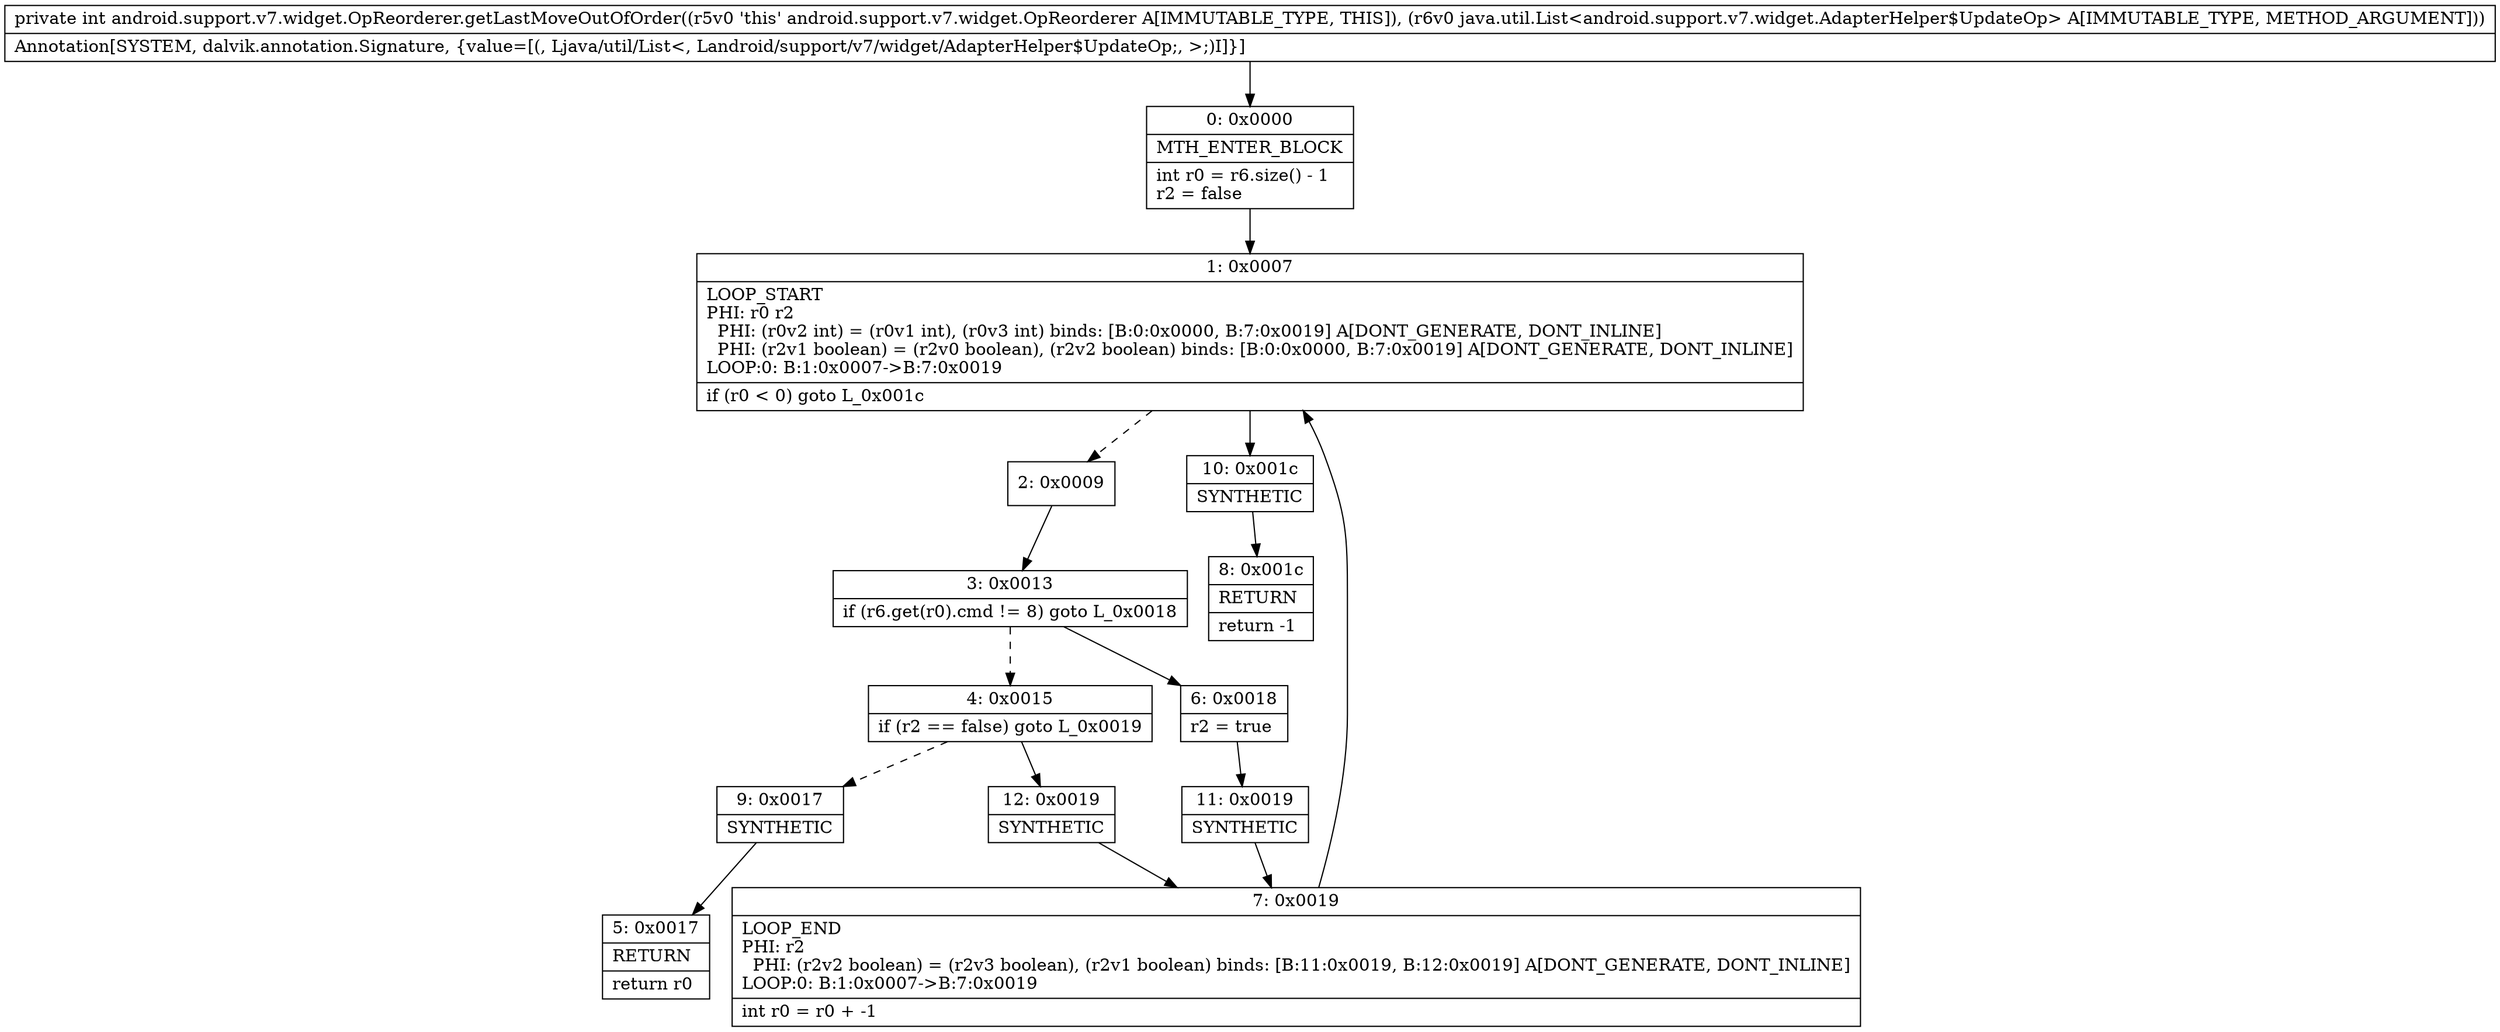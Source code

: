 digraph "CFG forandroid.support.v7.widget.OpReorderer.getLastMoveOutOfOrder(Ljava\/util\/List;)I" {
Node_0 [shape=record,label="{0\:\ 0x0000|MTH_ENTER_BLOCK\l|int r0 = r6.size() \- 1\lr2 = false\l}"];
Node_1 [shape=record,label="{1\:\ 0x0007|LOOP_START\lPHI: r0 r2 \l  PHI: (r0v2 int) = (r0v1 int), (r0v3 int) binds: [B:0:0x0000, B:7:0x0019] A[DONT_GENERATE, DONT_INLINE]\l  PHI: (r2v1 boolean) = (r2v0 boolean), (r2v2 boolean) binds: [B:0:0x0000, B:7:0x0019] A[DONT_GENERATE, DONT_INLINE]\lLOOP:0: B:1:0x0007\-\>B:7:0x0019\l|if (r0 \< 0) goto L_0x001c\l}"];
Node_2 [shape=record,label="{2\:\ 0x0009}"];
Node_3 [shape=record,label="{3\:\ 0x0013|if (r6.get(r0).cmd != 8) goto L_0x0018\l}"];
Node_4 [shape=record,label="{4\:\ 0x0015|if (r2 == false) goto L_0x0019\l}"];
Node_5 [shape=record,label="{5\:\ 0x0017|RETURN\l|return r0\l}"];
Node_6 [shape=record,label="{6\:\ 0x0018|r2 = true\l}"];
Node_7 [shape=record,label="{7\:\ 0x0019|LOOP_END\lPHI: r2 \l  PHI: (r2v2 boolean) = (r2v3 boolean), (r2v1 boolean) binds: [B:11:0x0019, B:12:0x0019] A[DONT_GENERATE, DONT_INLINE]\lLOOP:0: B:1:0x0007\-\>B:7:0x0019\l|int r0 = r0 + \-1\l}"];
Node_8 [shape=record,label="{8\:\ 0x001c|RETURN\l|return \-1\l}"];
Node_9 [shape=record,label="{9\:\ 0x0017|SYNTHETIC\l}"];
Node_10 [shape=record,label="{10\:\ 0x001c|SYNTHETIC\l}"];
Node_11 [shape=record,label="{11\:\ 0x0019|SYNTHETIC\l}"];
Node_12 [shape=record,label="{12\:\ 0x0019|SYNTHETIC\l}"];
MethodNode[shape=record,label="{private int android.support.v7.widget.OpReorderer.getLastMoveOutOfOrder((r5v0 'this' android.support.v7.widget.OpReorderer A[IMMUTABLE_TYPE, THIS]), (r6v0 java.util.List\<android.support.v7.widget.AdapterHelper$UpdateOp\> A[IMMUTABLE_TYPE, METHOD_ARGUMENT]))  | Annotation[SYSTEM, dalvik.annotation.Signature, \{value=[(, Ljava\/util\/List\<, Landroid\/support\/v7\/widget\/AdapterHelper$UpdateOp;, \>;)I]\}]\l}"];
MethodNode -> Node_0;
Node_0 -> Node_1;
Node_1 -> Node_2[style=dashed];
Node_1 -> Node_10;
Node_2 -> Node_3;
Node_3 -> Node_4[style=dashed];
Node_3 -> Node_6;
Node_4 -> Node_9[style=dashed];
Node_4 -> Node_12;
Node_6 -> Node_11;
Node_7 -> Node_1;
Node_9 -> Node_5;
Node_10 -> Node_8;
Node_11 -> Node_7;
Node_12 -> Node_7;
}

